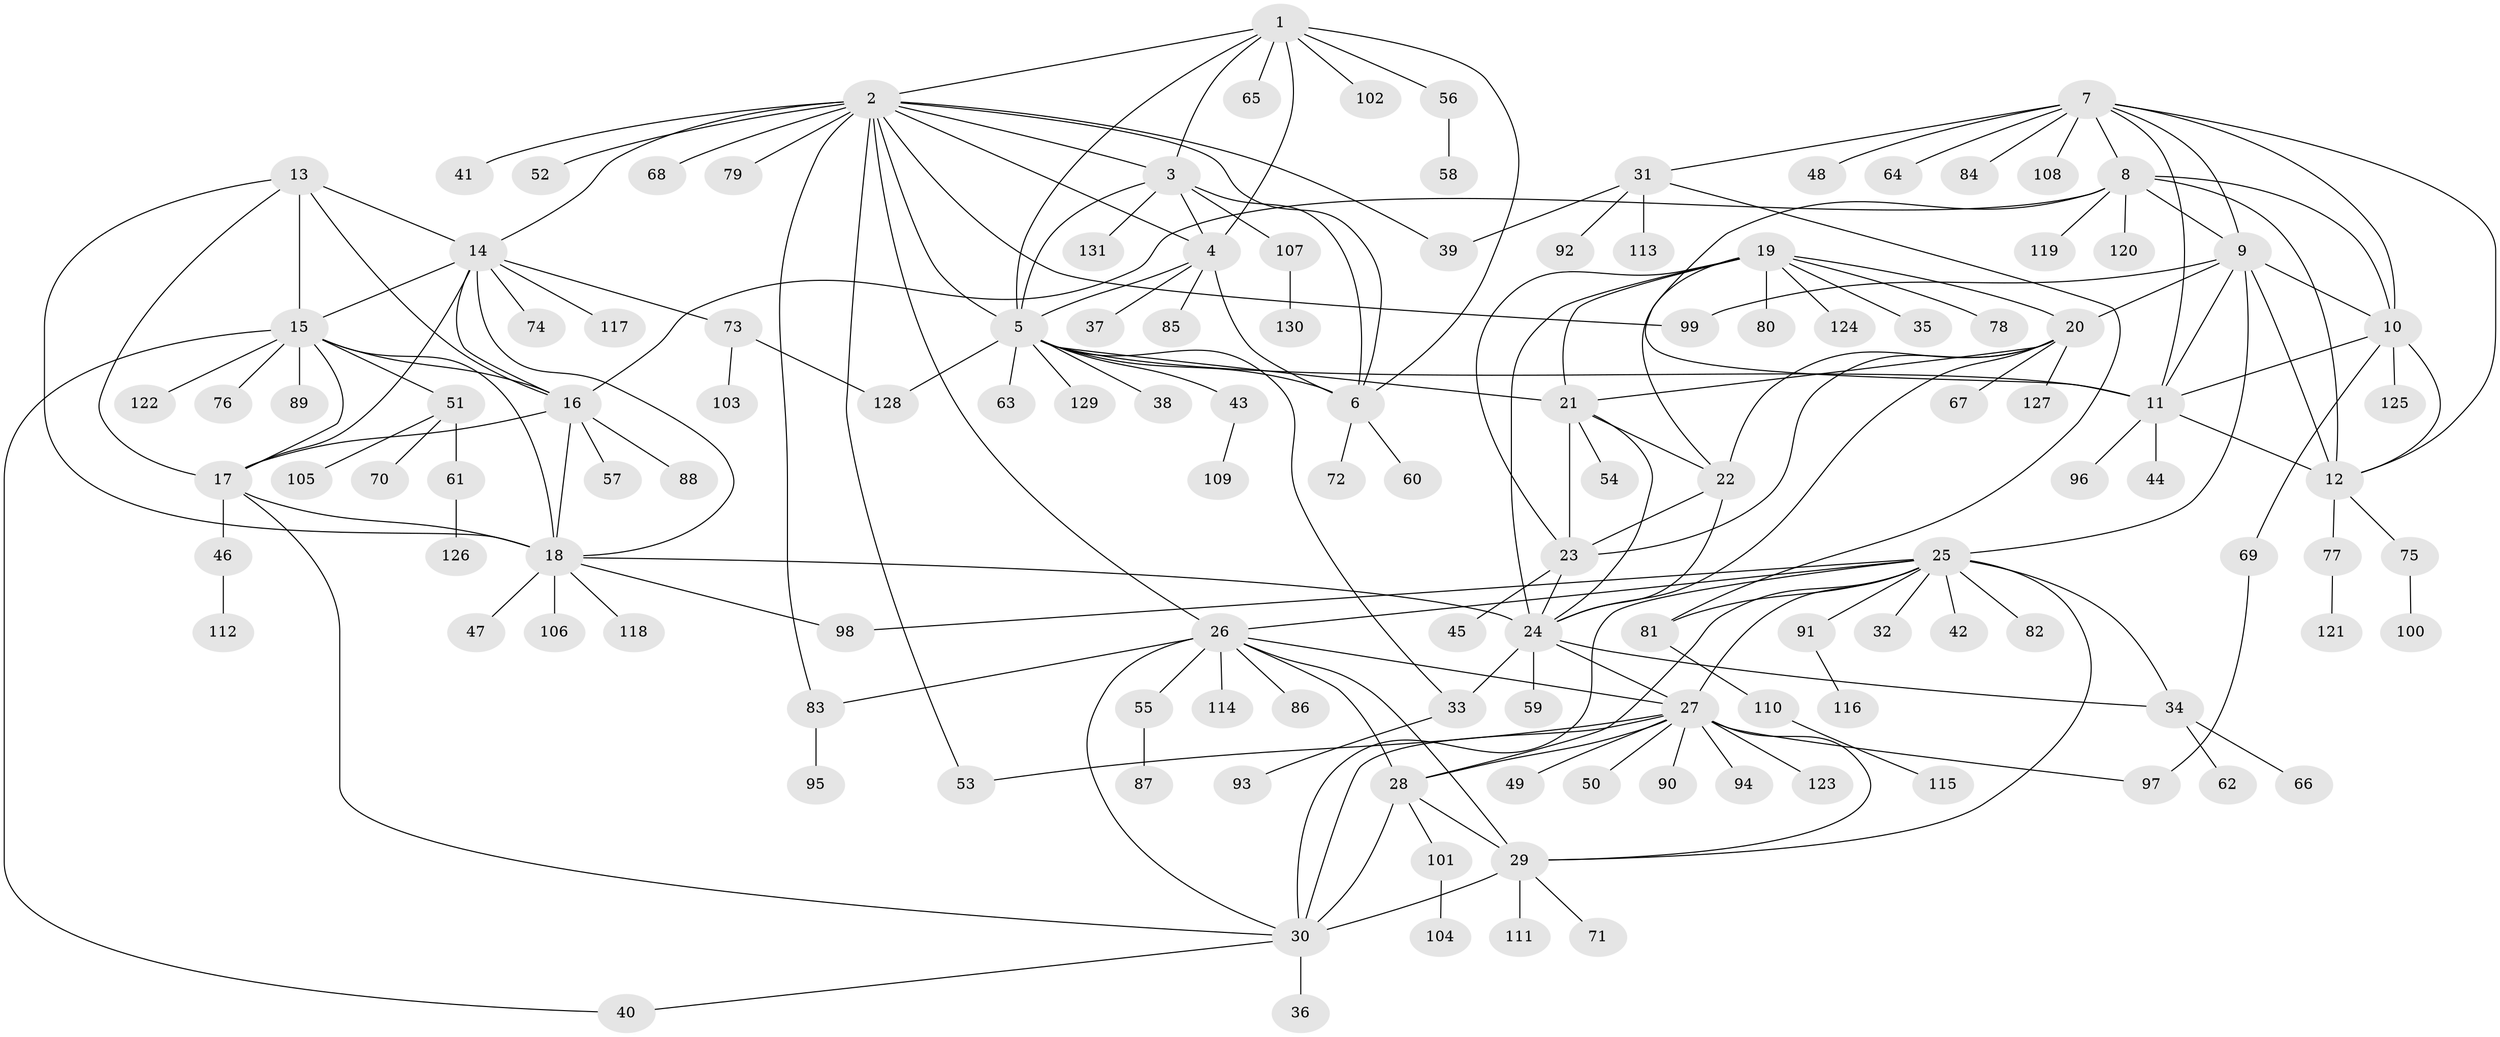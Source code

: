 // coarse degree distribution, {8: 0.04, 13: 0.01, 7: 0.04, 10: 0.03, 9: 0.02, 5: 0.02, 6: 0.03, 12: 0.02, 4: 0.01, 1: 0.65, 3: 0.04, 2: 0.09}
// Generated by graph-tools (version 1.1) at 2025/52/02/27/25 19:52:17]
// undirected, 131 vertices, 197 edges
graph export_dot {
graph [start="1"]
  node [color=gray90,style=filled];
  1;
  2;
  3;
  4;
  5;
  6;
  7;
  8;
  9;
  10;
  11;
  12;
  13;
  14;
  15;
  16;
  17;
  18;
  19;
  20;
  21;
  22;
  23;
  24;
  25;
  26;
  27;
  28;
  29;
  30;
  31;
  32;
  33;
  34;
  35;
  36;
  37;
  38;
  39;
  40;
  41;
  42;
  43;
  44;
  45;
  46;
  47;
  48;
  49;
  50;
  51;
  52;
  53;
  54;
  55;
  56;
  57;
  58;
  59;
  60;
  61;
  62;
  63;
  64;
  65;
  66;
  67;
  68;
  69;
  70;
  71;
  72;
  73;
  74;
  75;
  76;
  77;
  78;
  79;
  80;
  81;
  82;
  83;
  84;
  85;
  86;
  87;
  88;
  89;
  90;
  91;
  92;
  93;
  94;
  95;
  96;
  97;
  98;
  99;
  100;
  101;
  102;
  103;
  104;
  105;
  106;
  107;
  108;
  109;
  110;
  111;
  112;
  113;
  114;
  115;
  116;
  117;
  118;
  119;
  120;
  121;
  122;
  123;
  124;
  125;
  126;
  127;
  128;
  129;
  130;
  131;
  1 -- 2;
  1 -- 3;
  1 -- 4;
  1 -- 5;
  1 -- 6;
  1 -- 56;
  1 -- 65;
  1 -- 102;
  2 -- 3;
  2 -- 4;
  2 -- 5;
  2 -- 6;
  2 -- 14;
  2 -- 26;
  2 -- 39;
  2 -- 41;
  2 -- 52;
  2 -- 53;
  2 -- 68;
  2 -- 79;
  2 -- 83;
  2 -- 99;
  3 -- 4;
  3 -- 5;
  3 -- 6;
  3 -- 107;
  3 -- 131;
  4 -- 5;
  4 -- 6;
  4 -- 37;
  4 -- 85;
  5 -- 6;
  5 -- 11;
  5 -- 21;
  5 -- 33;
  5 -- 38;
  5 -- 43;
  5 -- 63;
  5 -- 128;
  5 -- 129;
  6 -- 60;
  6 -- 72;
  7 -- 8;
  7 -- 9;
  7 -- 10;
  7 -- 11;
  7 -- 12;
  7 -- 31;
  7 -- 48;
  7 -- 64;
  7 -- 84;
  7 -- 108;
  8 -- 9;
  8 -- 10;
  8 -- 11;
  8 -- 12;
  8 -- 16;
  8 -- 119;
  8 -- 120;
  9 -- 10;
  9 -- 11;
  9 -- 12;
  9 -- 20;
  9 -- 25;
  9 -- 99;
  10 -- 11;
  10 -- 12;
  10 -- 69;
  10 -- 125;
  11 -- 12;
  11 -- 44;
  11 -- 96;
  12 -- 75;
  12 -- 77;
  13 -- 14;
  13 -- 15;
  13 -- 16;
  13 -- 17;
  13 -- 18;
  14 -- 15;
  14 -- 16;
  14 -- 17;
  14 -- 18;
  14 -- 73;
  14 -- 74;
  14 -- 117;
  15 -- 16;
  15 -- 17;
  15 -- 18;
  15 -- 40;
  15 -- 51;
  15 -- 76;
  15 -- 89;
  15 -- 122;
  16 -- 17;
  16 -- 18;
  16 -- 57;
  16 -- 88;
  17 -- 18;
  17 -- 30;
  17 -- 46;
  18 -- 24;
  18 -- 47;
  18 -- 98;
  18 -- 106;
  18 -- 118;
  19 -- 20;
  19 -- 21;
  19 -- 22;
  19 -- 23;
  19 -- 24;
  19 -- 35;
  19 -- 78;
  19 -- 80;
  19 -- 124;
  20 -- 21;
  20 -- 22;
  20 -- 23;
  20 -- 24;
  20 -- 67;
  20 -- 127;
  21 -- 22;
  21 -- 23;
  21 -- 24;
  21 -- 54;
  22 -- 23;
  22 -- 24;
  23 -- 24;
  23 -- 45;
  24 -- 27;
  24 -- 33;
  24 -- 34;
  24 -- 59;
  25 -- 26;
  25 -- 27;
  25 -- 28;
  25 -- 29;
  25 -- 30;
  25 -- 32;
  25 -- 34;
  25 -- 42;
  25 -- 81;
  25 -- 82;
  25 -- 91;
  25 -- 98;
  26 -- 27;
  26 -- 28;
  26 -- 29;
  26 -- 30;
  26 -- 55;
  26 -- 83;
  26 -- 86;
  26 -- 114;
  27 -- 28;
  27 -- 29;
  27 -- 30;
  27 -- 49;
  27 -- 50;
  27 -- 53;
  27 -- 90;
  27 -- 94;
  27 -- 97;
  27 -- 123;
  28 -- 29;
  28 -- 30;
  28 -- 101;
  29 -- 30;
  29 -- 71;
  29 -- 111;
  30 -- 36;
  30 -- 40;
  31 -- 39;
  31 -- 81;
  31 -- 92;
  31 -- 113;
  33 -- 93;
  34 -- 62;
  34 -- 66;
  43 -- 109;
  46 -- 112;
  51 -- 61;
  51 -- 70;
  51 -- 105;
  55 -- 87;
  56 -- 58;
  61 -- 126;
  69 -- 97;
  73 -- 103;
  73 -- 128;
  75 -- 100;
  77 -- 121;
  81 -- 110;
  83 -- 95;
  91 -- 116;
  101 -- 104;
  107 -- 130;
  110 -- 115;
}
